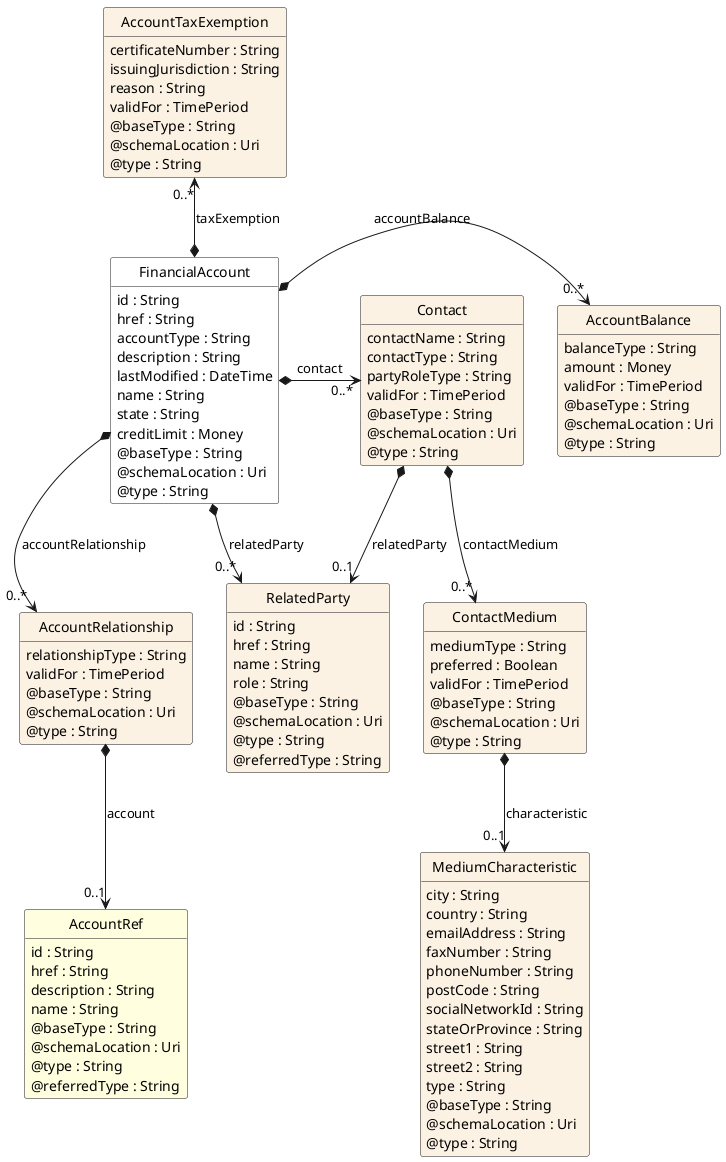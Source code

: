 @startuml
hide circle
hide methods
hide stereotype
show <<Enumeration>> stereotype
skinparam class {
   BackgroundColor<<Enumeration>> #E6F5F7
   BackgroundColor<<Ref>> #FFFFE0
   BackgroundColor<<Pivot>> #FFFFFFF
   BackgroundColor #FCF2E3
}

class FinancialAccount <<Pivot>> {
    id : String
    href : String
    accountType : String
    description : String
    lastModified : DateTime
    name : String
    state : String
    creditLimit : Money
    @baseType : String
    @schemaLocation : Uri
    @type : String
}

class AccountBalance {
    balanceType : String
    amount : Money
    validFor : TimePeriod
    @baseType : String
    @schemaLocation : Uri
    @type : String
}

class AccountRelationship {
    relationshipType : String
    validFor : TimePeriod
    @baseType : String
    @schemaLocation : Uri
    @type : String
}

class AccountRef <<Ref>> {
    id : String
    href : String
    description : String
    name : String
    @baseType : String
    @schemaLocation : Uri
    @type : String
    @referredType : String
}

class Contact {
    contactName : String
    contactType : String
    partyRoleType : String
    validFor : TimePeriod
    @baseType : String
    @schemaLocation : Uri
    @type : String
}

class ContactMedium {
    mediumType : String
    preferred : Boolean
    validFor : TimePeriod
    @baseType : String
    @schemaLocation : Uri
    @type : String
}

class MediumCharacteristic {
    city : String
    country : String
    emailAddress : String
    faxNumber : String
    phoneNumber : String
    postCode : String
    socialNetworkId : String
    stateOrProvince : String
    street1 : String
    street2 : String
    type : String
    @baseType : String
    @schemaLocation : Uri
    @type : String
}

class RelatedParty {
    id : String
    href : String
    name : String
    role : String
    @baseType : String
    @schemaLocation : Uri
    @type : String
    @referredType : String
}

class AccountTaxExemption {
    certificateNumber : String
    issuingJurisdiction : String
    reason : String
    validFor : TimePeriod
    @baseType : String
    @schemaLocation : Uri
    @type : String
}


'processing edges for FinancialAccount
AccountBalance "0..*" <-left-* FinancialAccount : accountBalance
' rule: L01
FinancialAccount *-right-> "0..*" Contact : contact
' rule: R02
FinancialAccount *-->  "0..*" RelatedParty : relatedParty
' rule: General below rule - either none already or unable to place left / right of currently placed
'completed processing of edges for FinancialAccount

'processing edges for Contact
'completed processing of edges for Contact

'processing edges for RelatedParty

'processing edges for FinancialAccount
Contact *-->  "0..1" RelatedParty : relatedParty
' rule: placeEdgesBetweenNodesAlreadyPlaced - RelatedParty < Contact
AccountTaxExemption "0..*" <--* FinancialAccount : taxExemption
' rule: General above rule - direction: right
FinancialAccount *-->  "0..*" AccountRelationship : accountRelationship
' rule: General below rule - direction to left
FinancialAccount -[hidden]-> AccountRelationship
AccountRelationship -right[hidden]- RelatedParty
'completed processing of edges for FinancialAccount

'processing edges for AccountBalance

'processing edges for AccountRelationship
AccountRelationship *-->  "0..1" AccountRef : account
' rule: General below rule - either none already or unable to place left / right of currently placed
'completed processing of edges for AccountRelationship

'processing edges for AccountRef

'processing edges for Contact
Contact *-->  "0..*" ContactMedium : contactMedium
' rule: General below rule - direction to right
Contact -[hidden]-> ContactMedium
RelatedParty -right[hidden]- ContactMedium
'completed processing of edges for Contact

'processing edges for ContactMedium
ContactMedium *-->  "0..1" MediumCharacteristic : characteristic
' rule: General below rule - either none already or unable to place left / right of currently placed
'completed processing of edges for ContactMedium

'processing edges for MediumCharacteristic

'processing edges for RelatedParty

'processing edges for AccountTaxExemption
@enduml